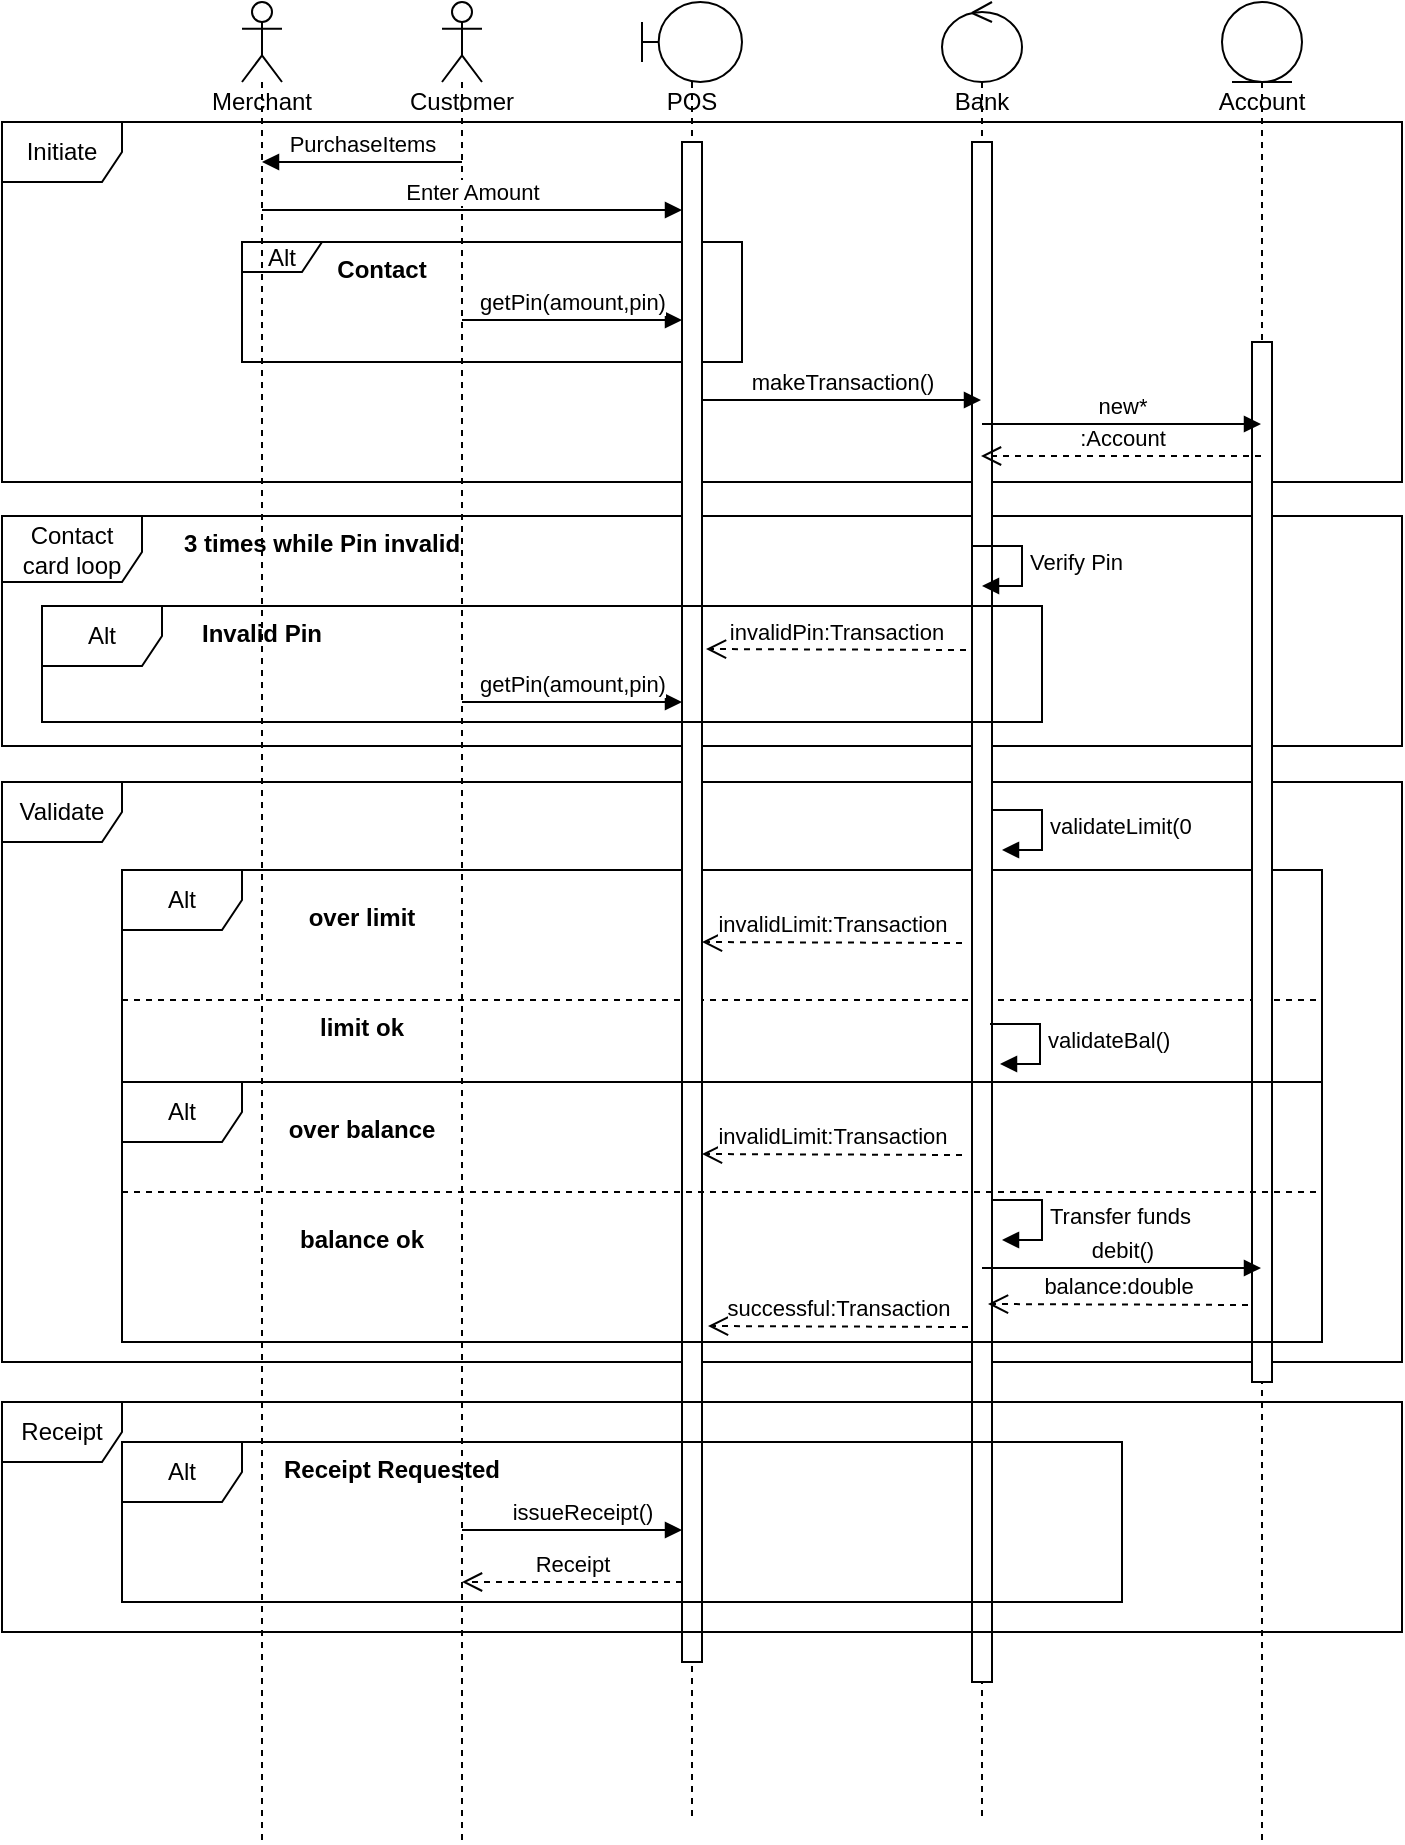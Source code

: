 <mxfile version="13.4.5" type="device"><diagram id="Vg6TEkVnQl-OlXPsUPfX" name="Page-1"><mxGraphModel dx="1086" dy="806" grid="1" gridSize="10" guides="1" tooltips="1" connect="1" arrows="1" fold="1" page="1" pageScale="1" pageWidth="827" pageHeight="1169" math="0" shadow="0"><root><mxCell id="0"/><mxCell id="1" parent="0"/><mxCell id="kIAqQ6TTcCdOZ4ychlS6-20" value="Initiate" style="shape=umlFrame;whiteSpace=wrap;html=1;" parent="1" vertex="1"><mxGeometry x="20" y="230" width="700" height="180" as="geometry"/></mxCell><mxCell id="kIAqQ6TTcCdOZ4ychlS6-41" value="Alt" style="shape=umlFrame;whiteSpace=wrap;html=1;width=40;height=15;" parent="1" vertex="1"><mxGeometry x="140" y="290" width="250" height="60" as="geometry"/></mxCell><mxCell id="kIAqQ6TTcCdOZ4ychlS6-26" value="Validate" style="shape=umlFrame;whiteSpace=wrap;html=1;" parent="1" vertex="1"><mxGeometry x="20" y="560" width="700" height="290" as="geometry"/></mxCell><mxCell id="kIAqQ6TTcCdOZ4ychlS6-27" value="Alt" style="shape=umlFrame;whiteSpace=wrap;html=1;" parent="1" vertex="1"><mxGeometry x="80" y="604" width="600" height="106" as="geometry"/></mxCell><mxCell id="kIAqQ6TTcCdOZ4ychlS6-30" value="" style="line;strokeWidth=1;fillColor=none;align=left;verticalAlign=middle;spacingTop=-1;spacingLeft=3;spacingRight=3;rotatable=0;labelPosition=right;points=[];portConstraint=eastwest;dashed=1;" parent="1" vertex="1"><mxGeometry x="80" y="665" width="600" height="8" as="geometry"/></mxCell><mxCell id="kIAqQ6TTcCdOZ4ychlS6-21" value="Contact card loop" style="shape=umlFrame;whiteSpace=wrap;html=1;width=70;height=33;" parent="1" vertex="1"><mxGeometry x="20" y="427" width="700" height="115" as="geometry"/></mxCell><mxCell id="kIAqQ6TTcCdOZ4ychlS6-1" value="Customer" style="shape=umlLifeline;participant=umlActor;perimeter=lifelinePerimeter;whiteSpace=wrap;html=1;container=1;collapsible=0;recursiveResize=0;verticalAlign=top;spacingTop=36;outlineConnect=0;" parent="1" vertex="1"><mxGeometry x="240" y="170" width="20" height="920" as="geometry"/></mxCell><mxCell id="kIAqQ6TTcCdOZ4ychlS6-2" value="POS" style="shape=umlLifeline;participant=umlBoundary;perimeter=lifelinePerimeter;whiteSpace=wrap;html=1;container=1;collapsible=0;recursiveResize=0;verticalAlign=top;spacingTop=36;outlineConnect=0;" parent="1" vertex="1"><mxGeometry x="340" y="170" width="50" height="910" as="geometry"/></mxCell><mxCell id="kIAqQ6TTcCdOZ4ychlS6-10" value="" style="html=1;points=[];perimeter=orthogonalPerimeter;" parent="kIAqQ6TTcCdOZ4ychlS6-2" vertex="1"><mxGeometry x="20" y="70" width="10" height="760" as="geometry"/></mxCell><mxCell id="kIAqQ6TTcCdOZ4ychlS6-3" value="Bank" style="shape=umlLifeline;participant=umlControl;perimeter=lifelinePerimeter;whiteSpace=wrap;html=1;container=1;collapsible=0;recursiveResize=0;verticalAlign=top;spacingTop=36;outlineConnect=0;" parent="1" vertex="1"><mxGeometry x="490" y="170" width="40" height="910" as="geometry"/></mxCell><mxCell id="kIAqQ6TTcCdOZ4ychlS6-11" value="" style="html=1;points=[];perimeter=orthogonalPerimeter;" parent="kIAqQ6TTcCdOZ4ychlS6-3" vertex="1"><mxGeometry x="15" y="70" width="10" height="770" as="geometry"/></mxCell><mxCell id="kIAqQ6TTcCdOZ4ychlS6-4" value="Account" style="shape=umlLifeline;participant=umlEntity;perimeter=lifelinePerimeter;whiteSpace=wrap;html=1;container=1;collapsible=0;recursiveResize=0;verticalAlign=top;spacingTop=36;outlineConnect=0;" parent="1" vertex="1"><mxGeometry x="630" y="170" width="40" height="920" as="geometry"/></mxCell><mxCell id="kIAqQ6TTcCdOZ4ychlS6-13" value="" style="html=1;points=[];perimeter=orthogonalPerimeter;" parent="kIAqQ6TTcCdOZ4ychlS6-4" vertex="1"><mxGeometry x="15" y="170" width="10" height="520" as="geometry"/></mxCell><mxCell id="kIAqQ6TTcCdOZ4ychlS6-5" value="Merchant" style="shape=umlLifeline;participant=umlActor;perimeter=lifelinePerimeter;whiteSpace=wrap;html=1;container=1;collapsible=0;recursiveResize=0;verticalAlign=top;spacingTop=36;outlineConnect=0;size=40;" parent="1" vertex="1"><mxGeometry x="140" y="170" width="20" height="920" as="geometry"/></mxCell><mxCell id="kIAqQ6TTcCdOZ4ychlS6-6" value="PurchaseItems" style="html=1;verticalAlign=bottom;endArrow=block;" parent="1" target="kIAqQ6TTcCdOZ4ychlS6-5" edge="1"><mxGeometry width="80" relative="1" as="geometry"><mxPoint x="250" y="250" as="sourcePoint"/><mxPoint x="170" y="250" as="targetPoint"/></mxGeometry></mxCell><mxCell id="kIAqQ6TTcCdOZ4ychlS6-7" value="Enter Amount" style="html=1;verticalAlign=bottom;endArrow=block;" parent="1" edge="1"><mxGeometry width="80" relative="1" as="geometry"><mxPoint x="150" y="274" as="sourcePoint"/><mxPoint x="360" y="274" as="targetPoint"/></mxGeometry></mxCell><mxCell id="kIAqQ6TTcCdOZ4ychlS6-9" value="getPin(amount,pin)" style="html=1;verticalAlign=bottom;endArrow=block;" parent="1" edge="1"><mxGeometry width="80" relative="1" as="geometry"><mxPoint x="250" y="329" as="sourcePoint"/><mxPoint x="360" y="329" as="targetPoint"/></mxGeometry></mxCell><mxCell id="kIAqQ6TTcCdOZ4ychlS6-12" value="makeTransaction()" style="html=1;verticalAlign=bottom;endArrow=block;" parent="1" edge="1"><mxGeometry width="80" relative="1" as="geometry"><mxPoint x="370" y="369" as="sourcePoint"/><mxPoint x="509.5" y="369" as="targetPoint"/></mxGeometry></mxCell><mxCell id="kIAqQ6TTcCdOZ4ychlS6-14" value="new*" style="html=1;verticalAlign=bottom;endArrow=block;" parent="1" edge="1"><mxGeometry width="80" relative="1" as="geometry"><mxPoint x="510" y="381" as="sourcePoint"/><mxPoint x="649.5" y="381" as="targetPoint"/></mxGeometry></mxCell><mxCell id="kIAqQ6TTcCdOZ4ychlS6-15" value=":Account" style="html=1;verticalAlign=bottom;endArrow=open;dashed=1;endSize=8;" parent="1" edge="1"><mxGeometry relative="1" as="geometry"><mxPoint x="649.5" y="397" as="sourcePoint"/><mxPoint x="509.5" y="397" as="targetPoint"/></mxGeometry></mxCell><mxCell id="kIAqQ6TTcCdOZ4ychlS6-17" value="Verify Pin" style="edgeStyle=orthogonalEdgeStyle;html=1;align=left;spacingLeft=2;endArrow=block;rounded=0;entryX=1;entryY=0;" parent="1" edge="1"><mxGeometry relative="1" as="geometry"><mxPoint x="505" y="442" as="sourcePoint"/><Array as="points"><mxPoint x="530" y="442"/></Array><mxPoint x="510" y="462" as="targetPoint"/></mxGeometry></mxCell><mxCell id="kIAqQ6TTcCdOZ4ychlS6-23" value="Alt" style="shape=umlFrame;whiteSpace=wrap;html=1;" parent="1" vertex="1"><mxGeometry x="40" y="472" width="500" height="58" as="geometry"/></mxCell><mxCell id="kIAqQ6TTcCdOZ4ychlS6-24" value="invalidPin:Transaction" style="html=1;verticalAlign=bottom;endArrow=open;dashed=1;endSize=8;" parent="1" edge="1"><mxGeometry relative="1" as="geometry"><mxPoint x="502" y="494" as="sourcePoint"/><mxPoint x="372" y="493.5" as="targetPoint"/></mxGeometry></mxCell><mxCell id="kIAqQ6TTcCdOZ4ychlS6-25" value="Invalid Pin" style="text;align=center;fontStyle=1;verticalAlign=middle;spacingLeft=3;spacingRight=3;strokeColor=none;rotatable=0;points=[[0,0.5],[1,0.5]];portConstraint=eastwest;" parent="1" vertex="1"><mxGeometry x="110" y="472" width="80" height="26" as="geometry"/></mxCell><mxCell id="kIAqQ6TTcCdOZ4ychlS6-28" value="limit ok" style="text;align=center;fontStyle=1;verticalAlign=middle;spacingLeft=3;spacingRight=3;strokeColor=none;rotatable=0;points=[[0,0.5],[1,0.5]];portConstraint=eastwest;" parent="1" vertex="1"><mxGeometry x="160" y="669" width="80" height="26" as="geometry"/></mxCell><mxCell id="kIAqQ6TTcCdOZ4ychlS6-29" value="validateLimit(0" style="edgeStyle=orthogonalEdgeStyle;html=1;align=left;spacingLeft=2;endArrow=block;rounded=0;entryX=1;entryY=0;" parent="1" edge="1"><mxGeometry relative="1" as="geometry"><mxPoint x="515" y="574" as="sourcePoint"/><Array as="points"><mxPoint x="540" y="574"/></Array><mxPoint x="520" y="594" as="targetPoint"/></mxGeometry></mxCell><mxCell id="kIAqQ6TTcCdOZ4ychlS6-31" value="over limit" style="text;align=center;fontStyle=1;verticalAlign=middle;spacingLeft=3;spacingRight=3;strokeColor=none;rotatable=0;points=[[0,0.5],[1,0.5]];portConstraint=eastwest;" parent="1" vertex="1"><mxGeometry x="160" y="614" width="80" height="26" as="geometry"/></mxCell><mxCell id="kIAqQ6TTcCdOZ4ychlS6-32" value="invalidLimit:Transaction" style="html=1;verticalAlign=bottom;endArrow=open;dashed=1;endSize=8;" parent="1" edge="1"><mxGeometry relative="1" as="geometry"><mxPoint x="500" y="640.5" as="sourcePoint"/><mxPoint x="370" y="640" as="targetPoint"/></mxGeometry></mxCell><mxCell id="kIAqQ6TTcCdOZ4ychlS6-33" value="validateBal()" style="edgeStyle=orthogonalEdgeStyle;html=1;align=left;spacingLeft=2;endArrow=block;rounded=0;entryX=1;entryY=0;" parent="1" edge="1"><mxGeometry relative="1" as="geometry"><mxPoint x="514" y="681" as="sourcePoint"/><Array as="points"><mxPoint x="539" y="681"/></Array><mxPoint x="519" y="701" as="targetPoint"/></mxGeometry></mxCell><mxCell id="kIAqQ6TTcCdOZ4ychlS6-35" value="Alt" style="shape=umlFrame;whiteSpace=wrap;html=1;" parent="1" vertex="1"><mxGeometry x="80" y="710" width="600" height="130" as="geometry"/></mxCell><mxCell id="kIAqQ6TTcCdOZ4ychlS6-36" value="" style="line;strokeWidth=1;fillColor=none;align=left;verticalAlign=middle;spacingTop=-1;spacingLeft=3;spacingRight=3;rotatable=0;labelPosition=right;points=[];portConstraint=eastwest;dashed=1;" parent="1" vertex="1"><mxGeometry x="80" y="761" width="600" height="8" as="geometry"/></mxCell><mxCell id="kIAqQ6TTcCdOZ4ychlS6-37" value="balance ok" style="text;align=center;fontStyle=1;verticalAlign=middle;spacingLeft=3;spacingRight=3;strokeColor=none;rotatable=0;points=[[0,0.5],[1,0.5]];portConstraint=eastwest;" parent="1" vertex="1"><mxGeometry x="160" y="775" width="80" height="26" as="geometry"/></mxCell><mxCell id="kIAqQ6TTcCdOZ4ychlS6-38" value="over balance" style="text;align=center;fontStyle=1;verticalAlign=middle;spacingLeft=3;spacingRight=3;strokeColor=none;rotatable=0;points=[[0,0.5],[1,0.5]];portConstraint=eastwest;" parent="1" vertex="1"><mxGeometry x="160" y="720" width="80" height="26" as="geometry"/></mxCell><mxCell id="kIAqQ6TTcCdOZ4ychlS6-39" value="invalidLimit:Transaction" style="html=1;verticalAlign=bottom;endArrow=open;dashed=1;endSize=8;" parent="1" edge="1"><mxGeometry relative="1" as="geometry"><mxPoint x="500" y="746.5" as="sourcePoint"/><mxPoint x="370" y="746" as="targetPoint"/></mxGeometry></mxCell><mxCell id="kIAqQ6TTcCdOZ4ychlS6-43" value="Contact" style="text;align=center;fontStyle=1;verticalAlign=middle;spacingLeft=3;spacingRight=3;strokeColor=none;rotatable=0;points=[[0,0.5],[1,0.5]];portConstraint=eastwest;" parent="1" vertex="1"><mxGeometry x="170" y="290" width="80" height="26" as="geometry"/></mxCell><mxCell id="kIAqQ6TTcCdOZ4ychlS6-46" value="successful:Transaction" style="html=1;verticalAlign=bottom;endArrow=open;dashed=1;endSize=8;" parent="1" edge="1"><mxGeometry relative="1" as="geometry"><mxPoint x="503" y="832.5" as="sourcePoint"/><mxPoint x="373" y="832" as="targetPoint"/></mxGeometry></mxCell><mxCell id="kIAqQ6TTcCdOZ4ychlS6-47" value="Receipt" style="shape=umlFrame;whiteSpace=wrap;html=1;" parent="1" vertex="1"><mxGeometry x="20" y="870" width="700" height="115" as="geometry"/></mxCell><mxCell id="kIAqQ6TTcCdOZ4ychlS6-49" value="Alt" style="shape=umlFrame;whiteSpace=wrap;html=1;" parent="1" vertex="1"><mxGeometry x="80" y="890" width="500" height="80" as="geometry"/></mxCell><mxCell id="kIAqQ6TTcCdOZ4ychlS6-51" value="Receipt Requested" style="text;align=center;fontStyle=1;verticalAlign=middle;spacingLeft=3;spacingRight=3;strokeColor=none;rotatable=0;points=[[0,0.5],[1,0.5]];portConstraint=eastwest;" parent="1" vertex="1"><mxGeometry x="170" y="890" width="90" height="26" as="geometry"/></mxCell><mxCell id="kIAqQ6TTcCdOZ4ychlS6-52" value="Transfer funds" style="edgeStyle=orthogonalEdgeStyle;html=1;align=left;spacingLeft=2;endArrow=block;rounded=0;entryX=1;entryY=0;" parent="1" edge="1"><mxGeometry relative="1" as="geometry"><mxPoint x="515" y="769" as="sourcePoint"/><Array as="points"><mxPoint x="540" y="769"/></Array><mxPoint x="520" y="789" as="targetPoint"/></mxGeometry></mxCell><mxCell id="kIAqQ6TTcCdOZ4ychlS6-54" value="debit()" style="html=1;verticalAlign=bottom;endArrow=block;" parent="1" edge="1"><mxGeometry width="80" relative="1" as="geometry"><mxPoint x="510" y="803" as="sourcePoint"/><mxPoint x="649.5" y="803" as="targetPoint"/></mxGeometry></mxCell><mxCell id="kIAqQ6TTcCdOZ4ychlS6-55" value="issueReceipt()" style="html=1;verticalAlign=bottom;endArrow=block;" parent="1" edge="1"><mxGeometry x="0.091" width="80" relative="1" as="geometry"><mxPoint x="250" y="934" as="sourcePoint"/><mxPoint x="360" y="934" as="targetPoint"/><mxPoint as="offset"/></mxGeometry></mxCell><mxCell id="kIAqQ6TTcCdOZ4ychlS6-56" value="Receipt" style="html=1;verticalAlign=bottom;endArrow=open;dashed=1;endSize=8;" parent="1" edge="1"><mxGeometry relative="1" as="geometry"><mxPoint x="360" y="960" as="sourcePoint"/><mxPoint x="250" y="960" as="targetPoint"/></mxGeometry></mxCell><mxCell id="O-xqcJ3hQVMcvmxUou5p-1" value="3 times while Pin invalid" style="text;align=center;fontStyle=1;verticalAlign=middle;spacingLeft=3;spacingRight=3;strokeColor=none;rotatable=0;points=[[0,0.5],[1,0.5]];portConstraint=eastwest;" parent="1" vertex="1"><mxGeometry x="140" y="427" width="80" height="26" as="geometry"/></mxCell><mxCell id="O-xqcJ3hQVMcvmxUou5p-2" value="getPin(amount,pin)" style="html=1;verticalAlign=bottom;endArrow=block;" parent="1" edge="1"><mxGeometry width="80" relative="1" as="geometry"><mxPoint x="250" y="520" as="sourcePoint"/><mxPoint x="360" y="520" as="targetPoint"/></mxGeometry></mxCell><mxCell id="tyua_9cdH1tx5p45lqEB-1" value="balance:double" style="html=1;verticalAlign=bottom;endArrow=open;dashed=1;endSize=8;" edge="1" parent="1"><mxGeometry relative="1" as="geometry"><mxPoint x="643" y="821.5" as="sourcePoint"/><mxPoint x="513" y="821" as="targetPoint"/></mxGeometry></mxCell></root></mxGraphModel></diagram></mxfile>